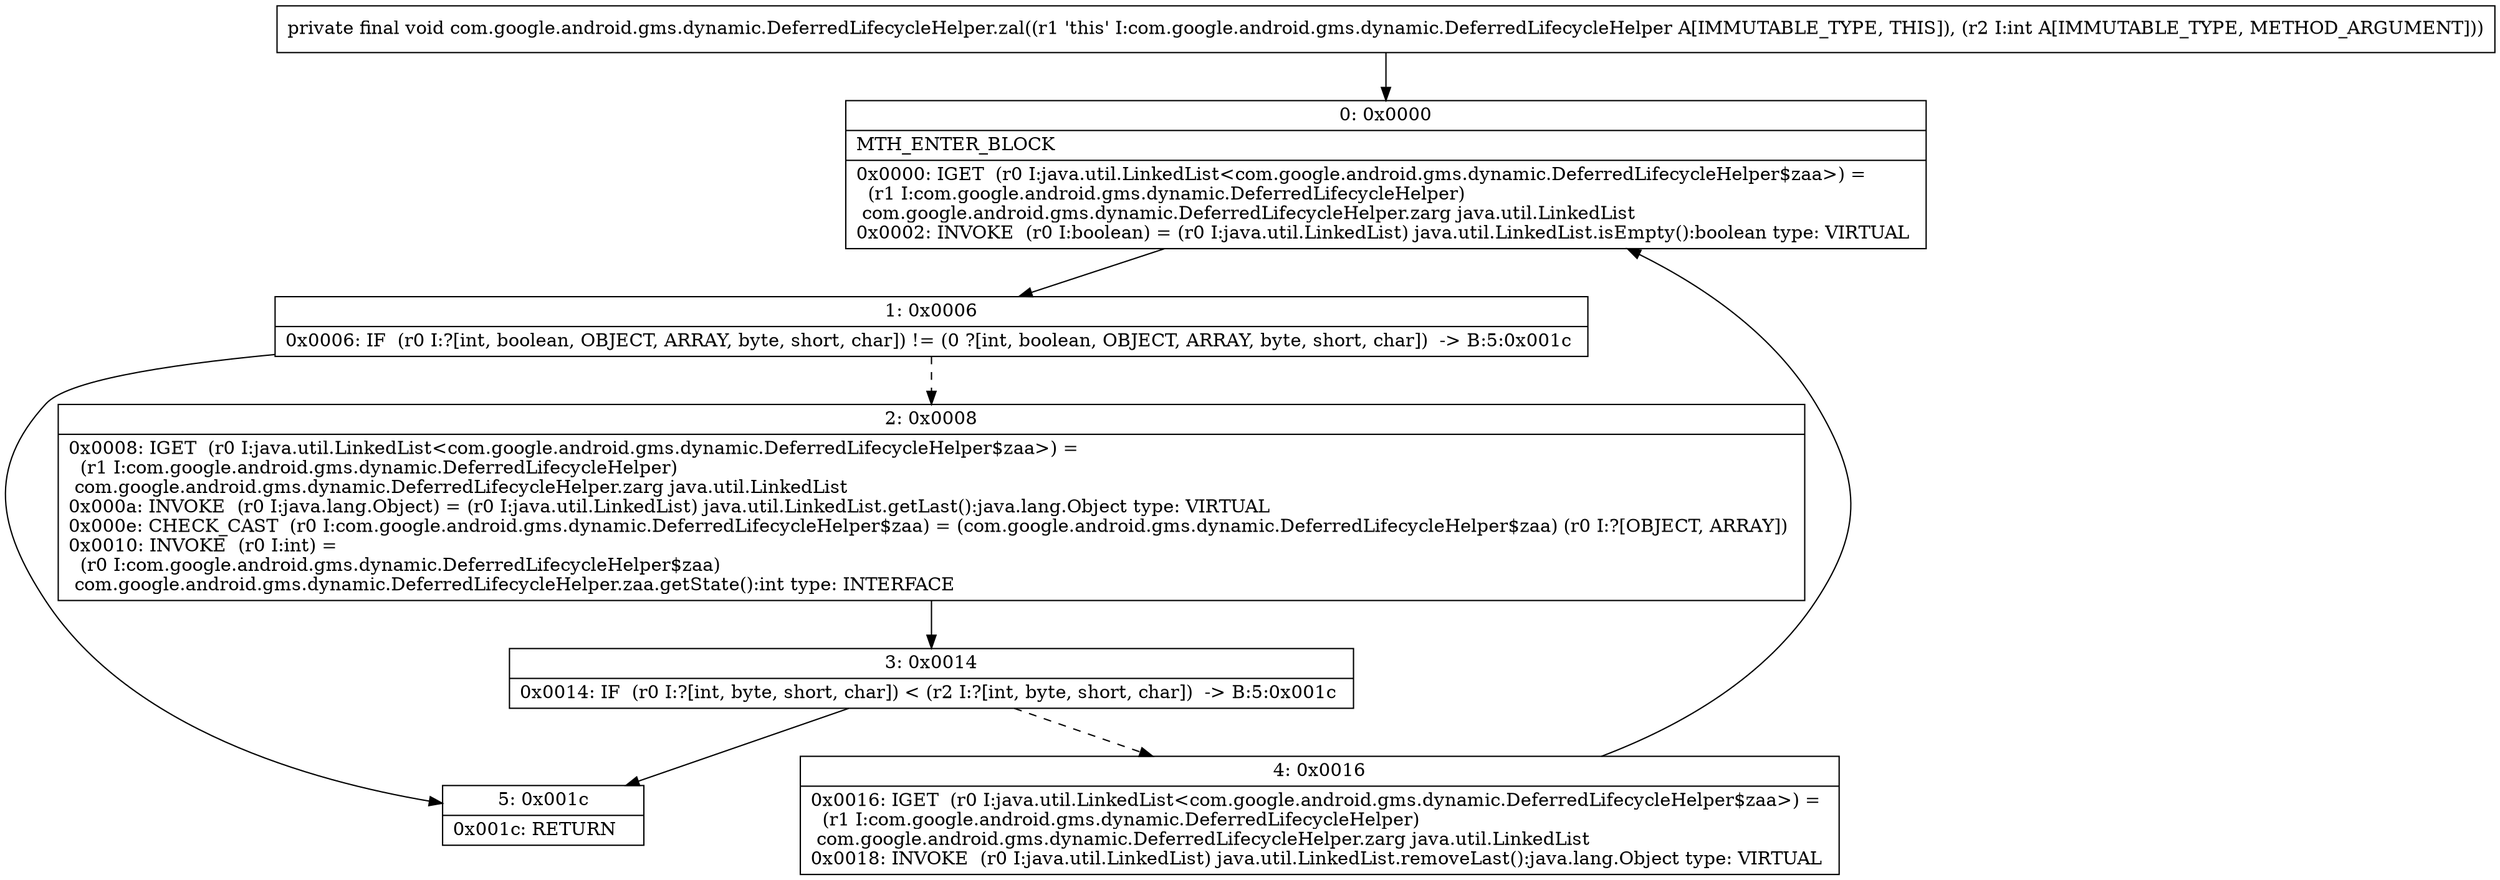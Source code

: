 digraph "CFG forcom.google.android.gms.dynamic.DeferredLifecycleHelper.zal(I)V" {
Node_0 [shape=record,label="{0\:\ 0x0000|MTH_ENTER_BLOCK\l|0x0000: IGET  (r0 I:java.util.LinkedList\<com.google.android.gms.dynamic.DeferredLifecycleHelper$zaa\>) = \l  (r1 I:com.google.android.gms.dynamic.DeferredLifecycleHelper)\l com.google.android.gms.dynamic.DeferredLifecycleHelper.zarg java.util.LinkedList \l0x0002: INVOKE  (r0 I:boolean) = (r0 I:java.util.LinkedList) java.util.LinkedList.isEmpty():boolean type: VIRTUAL \l}"];
Node_1 [shape=record,label="{1\:\ 0x0006|0x0006: IF  (r0 I:?[int, boolean, OBJECT, ARRAY, byte, short, char]) != (0 ?[int, boolean, OBJECT, ARRAY, byte, short, char])  \-\> B:5:0x001c \l}"];
Node_2 [shape=record,label="{2\:\ 0x0008|0x0008: IGET  (r0 I:java.util.LinkedList\<com.google.android.gms.dynamic.DeferredLifecycleHelper$zaa\>) = \l  (r1 I:com.google.android.gms.dynamic.DeferredLifecycleHelper)\l com.google.android.gms.dynamic.DeferredLifecycleHelper.zarg java.util.LinkedList \l0x000a: INVOKE  (r0 I:java.lang.Object) = (r0 I:java.util.LinkedList) java.util.LinkedList.getLast():java.lang.Object type: VIRTUAL \l0x000e: CHECK_CAST  (r0 I:com.google.android.gms.dynamic.DeferredLifecycleHelper$zaa) = (com.google.android.gms.dynamic.DeferredLifecycleHelper$zaa) (r0 I:?[OBJECT, ARRAY]) \l0x0010: INVOKE  (r0 I:int) = \l  (r0 I:com.google.android.gms.dynamic.DeferredLifecycleHelper$zaa)\l com.google.android.gms.dynamic.DeferredLifecycleHelper.zaa.getState():int type: INTERFACE \l}"];
Node_3 [shape=record,label="{3\:\ 0x0014|0x0014: IF  (r0 I:?[int, byte, short, char]) \< (r2 I:?[int, byte, short, char])  \-\> B:5:0x001c \l}"];
Node_4 [shape=record,label="{4\:\ 0x0016|0x0016: IGET  (r0 I:java.util.LinkedList\<com.google.android.gms.dynamic.DeferredLifecycleHelper$zaa\>) = \l  (r1 I:com.google.android.gms.dynamic.DeferredLifecycleHelper)\l com.google.android.gms.dynamic.DeferredLifecycleHelper.zarg java.util.LinkedList \l0x0018: INVOKE  (r0 I:java.util.LinkedList) java.util.LinkedList.removeLast():java.lang.Object type: VIRTUAL \l}"];
Node_5 [shape=record,label="{5\:\ 0x001c|0x001c: RETURN   \l}"];
MethodNode[shape=record,label="{private final void com.google.android.gms.dynamic.DeferredLifecycleHelper.zal((r1 'this' I:com.google.android.gms.dynamic.DeferredLifecycleHelper A[IMMUTABLE_TYPE, THIS]), (r2 I:int A[IMMUTABLE_TYPE, METHOD_ARGUMENT])) }"];
MethodNode -> Node_0;
Node_0 -> Node_1;
Node_1 -> Node_2[style=dashed];
Node_1 -> Node_5;
Node_2 -> Node_3;
Node_3 -> Node_4[style=dashed];
Node_3 -> Node_5;
Node_4 -> Node_0;
}


